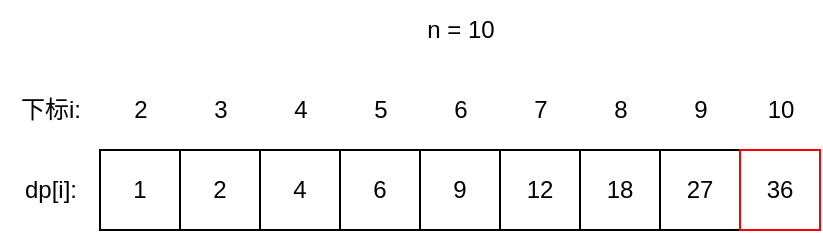 <mxfile version="24.7.8">
  <diagram name="第 1 页" id="llP4fuHYhmeltnOP-YIf">
    <mxGraphModel dx="954" dy="727" grid="1" gridSize="10" guides="1" tooltips="1" connect="1" arrows="1" fold="1" page="1" pageScale="1" pageWidth="827" pageHeight="1169" math="0" shadow="0">
      <root>
        <mxCell id="0" />
        <mxCell id="1" parent="0" />
        <mxCell id="9NdM929UhsooSelT9yOS-1" value="1" style="whiteSpace=wrap;html=1;aspect=fixed;" vertex="1" parent="1">
          <mxGeometry x="200" y="120" width="40" height="40" as="geometry" />
        </mxCell>
        <mxCell id="9NdM929UhsooSelT9yOS-2" value="2" style="whiteSpace=wrap;html=1;aspect=fixed;" vertex="1" parent="1">
          <mxGeometry x="240" y="120" width="40" height="40" as="geometry" />
        </mxCell>
        <mxCell id="9NdM929UhsooSelT9yOS-3" value="4" style="whiteSpace=wrap;html=1;aspect=fixed;" vertex="1" parent="1">
          <mxGeometry x="280" y="120" width="40" height="40" as="geometry" />
        </mxCell>
        <mxCell id="9NdM929UhsooSelT9yOS-11" value="6" style="whiteSpace=wrap;html=1;aspect=fixed;" vertex="1" parent="1">
          <mxGeometry x="320" y="120" width="40" height="40" as="geometry" />
        </mxCell>
        <mxCell id="9NdM929UhsooSelT9yOS-12" value="9" style="whiteSpace=wrap;html=1;aspect=fixed;" vertex="1" parent="1">
          <mxGeometry x="360" y="120" width="40" height="40" as="geometry" />
        </mxCell>
        <mxCell id="9NdM929UhsooSelT9yOS-13" value="12" style="whiteSpace=wrap;html=1;aspect=fixed;" vertex="1" parent="1">
          <mxGeometry x="400" y="120" width="40" height="40" as="geometry" />
        </mxCell>
        <mxCell id="9NdM929UhsooSelT9yOS-14" value="18" style="whiteSpace=wrap;html=1;aspect=fixed;" vertex="1" parent="1">
          <mxGeometry x="440" y="120" width="40" height="40" as="geometry" />
        </mxCell>
        <mxCell id="9NdM929UhsooSelT9yOS-15" value="27" style="whiteSpace=wrap;html=1;aspect=fixed;" vertex="1" parent="1">
          <mxGeometry x="480" y="120" width="40" height="40" as="geometry" />
        </mxCell>
        <mxCell id="9NdM929UhsooSelT9yOS-16" value="36" style="whiteSpace=wrap;html=1;aspect=fixed;fillColor=#FFFFFF;strokeColor=#FF0000;" vertex="1" parent="1">
          <mxGeometry x="520" y="120" width="40" height="40" as="geometry" />
        </mxCell>
        <mxCell id="9NdM929UhsooSelT9yOS-17" value="2" style="text;html=1;align=center;verticalAlign=middle;resizable=0;points=[];autosize=1;strokeColor=none;fillColor=none;" vertex="1" parent="1">
          <mxGeometry x="205" y="85" width="30" height="30" as="geometry" />
        </mxCell>
        <mxCell id="9NdM929UhsooSelT9yOS-18" value="3" style="text;html=1;align=center;verticalAlign=middle;resizable=0;points=[];autosize=1;strokeColor=none;fillColor=none;" vertex="1" parent="1">
          <mxGeometry x="245" y="85" width="30" height="30" as="geometry" />
        </mxCell>
        <mxCell id="9NdM929UhsooSelT9yOS-19" value="4" style="text;html=1;align=center;verticalAlign=middle;resizable=0;points=[];autosize=1;strokeColor=none;fillColor=none;" vertex="1" parent="1">
          <mxGeometry x="285" y="85" width="30" height="30" as="geometry" />
        </mxCell>
        <mxCell id="9NdM929UhsooSelT9yOS-20" value="5" style="text;html=1;align=center;verticalAlign=middle;resizable=0;points=[];autosize=1;strokeColor=none;fillColor=none;" vertex="1" parent="1">
          <mxGeometry x="325" y="85" width="30" height="30" as="geometry" />
        </mxCell>
        <mxCell id="9NdM929UhsooSelT9yOS-21" value="6" style="text;html=1;align=center;verticalAlign=middle;resizable=0;points=[];autosize=1;strokeColor=none;fillColor=none;" vertex="1" parent="1">
          <mxGeometry x="365" y="85" width="30" height="30" as="geometry" />
        </mxCell>
        <mxCell id="9NdM929UhsooSelT9yOS-22" value="7" style="text;html=1;align=center;verticalAlign=middle;resizable=0;points=[];autosize=1;strokeColor=none;fillColor=none;" vertex="1" parent="1">
          <mxGeometry x="405" y="85" width="30" height="30" as="geometry" />
        </mxCell>
        <mxCell id="9NdM929UhsooSelT9yOS-23" value="8" style="text;html=1;align=center;verticalAlign=middle;resizable=0;points=[];autosize=1;strokeColor=none;fillColor=none;" vertex="1" parent="1">
          <mxGeometry x="445" y="85" width="30" height="30" as="geometry" />
        </mxCell>
        <mxCell id="9NdM929UhsooSelT9yOS-24" value="9" style="text;html=1;align=center;verticalAlign=middle;resizable=0;points=[];autosize=1;strokeColor=none;fillColor=none;" vertex="1" parent="1">
          <mxGeometry x="485" y="85" width="30" height="30" as="geometry" />
        </mxCell>
        <mxCell id="9NdM929UhsooSelT9yOS-25" value="10" style="text;html=1;align=center;verticalAlign=middle;resizable=0;points=[];autosize=1;strokeColor=none;fillColor=none;" vertex="1" parent="1">
          <mxGeometry x="520" y="85" width="40" height="30" as="geometry" />
        </mxCell>
        <mxCell id="9NdM929UhsooSelT9yOS-26" value="下标i:" style="text;html=1;align=center;verticalAlign=middle;resizable=0;points=[];autosize=1;strokeColor=none;fillColor=none;" vertex="1" parent="1">
          <mxGeometry x="150" y="85" width="50" height="30" as="geometry" />
        </mxCell>
        <mxCell id="9NdM929UhsooSelT9yOS-27" value="dp[i]:" style="text;html=1;align=center;verticalAlign=middle;resizable=0;points=[];autosize=1;strokeColor=none;fillColor=none;" vertex="1" parent="1">
          <mxGeometry x="150" y="125" width="50" height="30" as="geometry" />
        </mxCell>
        <mxCell id="9NdM929UhsooSelT9yOS-28" value="n = 10" style="text;html=1;align=center;verticalAlign=middle;resizable=0;points=[];autosize=1;strokeColor=none;fillColor=none;" vertex="1" parent="1">
          <mxGeometry x="350" y="45" width="60" height="30" as="geometry" />
        </mxCell>
      </root>
    </mxGraphModel>
  </diagram>
</mxfile>
